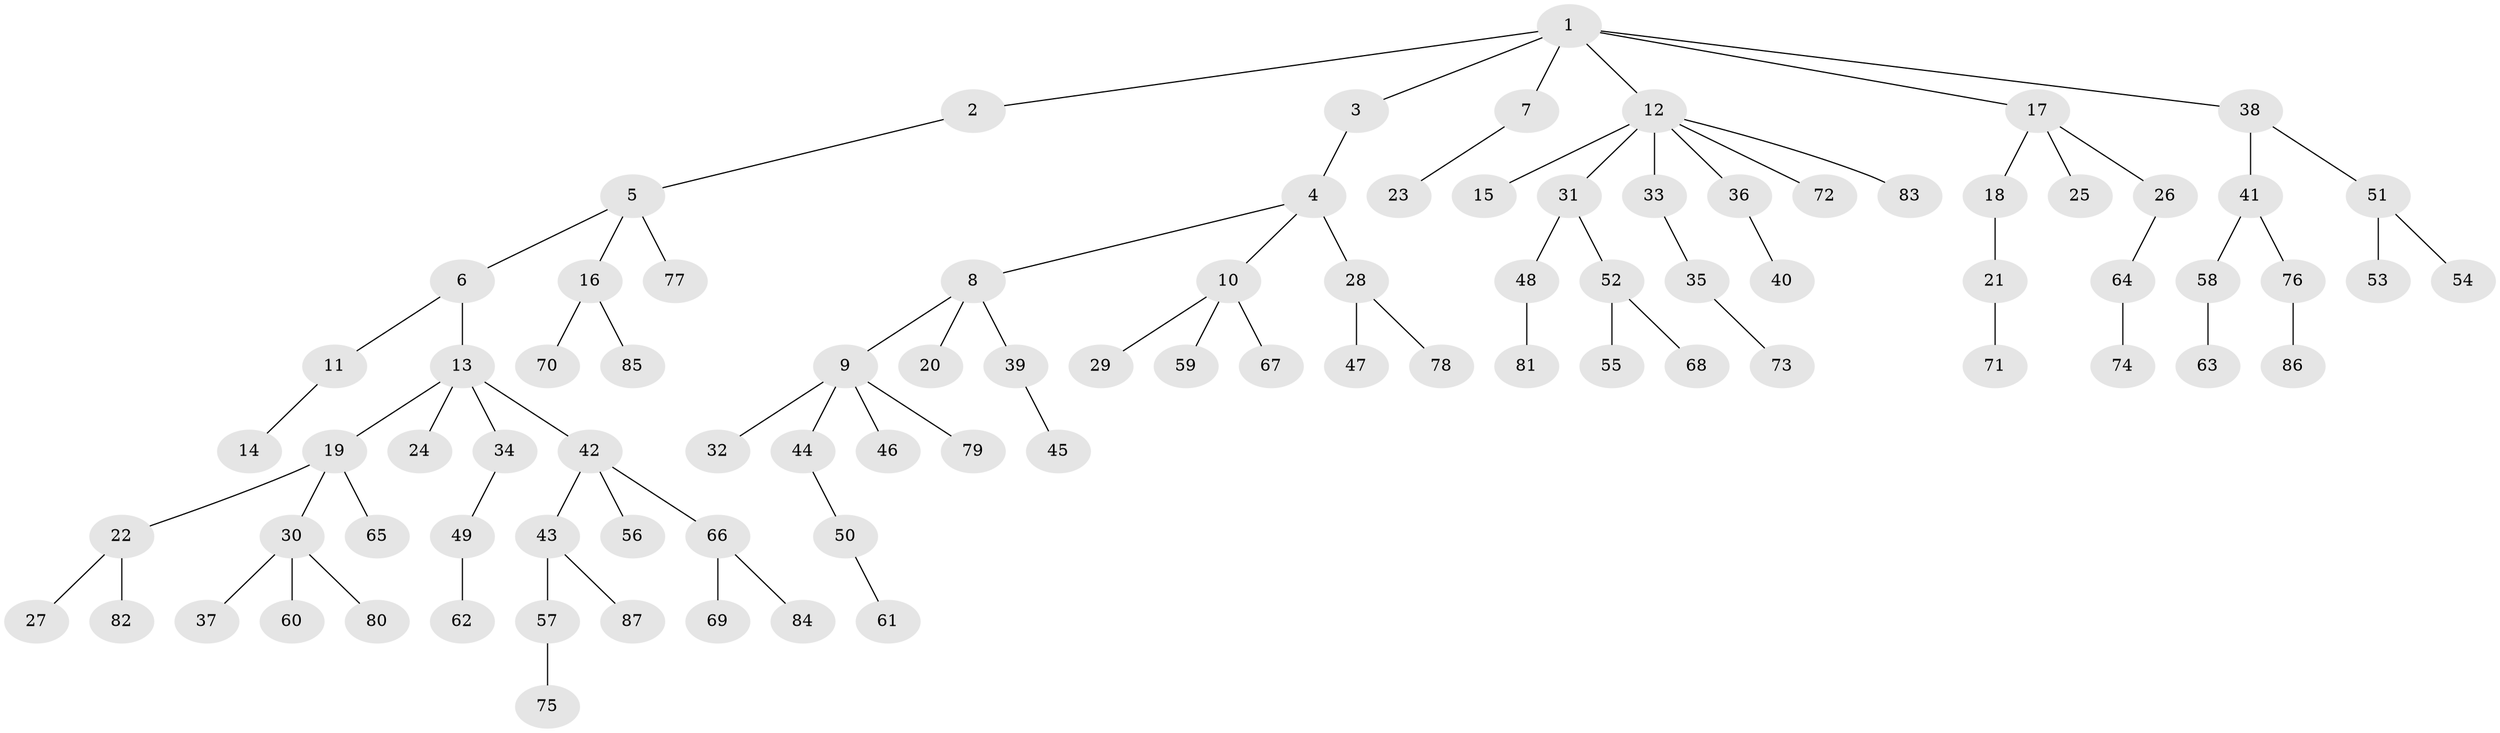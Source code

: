 // coarse degree distribution, {6: 0.02857142857142857, 3: 0.2, 4: 0.02857142857142857, 1: 0.42857142857142855, 2: 0.3142857142857143}
// Generated by graph-tools (version 1.1) at 2025/52/03/04/25 22:52:04]
// undirected, 87 vertices, 86 edges
graph export_dot {
  node [color=gray90,style=filled];
  1;
  2;
  3;
  4;
  5;
  6;
  7;
  8;
  9;
  10;
  11;
  12;
  13;
  14;
  15;
  16;
  17;
  18;
  19;
  20;
  21;
  22;
  23;
  24;
  25;
  26;
  27;
  28;
  29;
  30;
  31;
  32;
  33;
  34;
  35;
  36;
  37;
  38;
  39;
  40;
  41;
  42;
  43;
  44;
  45;
  46;
  47;
  48;
  49;
  50;
  51;
  52;
  53;
  54;
  55;
  56;
  57;
  58;
  59;
  60;
  61;
  62;
  63;
  64;
  65;
  66;
  67;
  68;
  69;
  70;
  71;
  72;
  73;
  74;
  75;
  76;
  77;
  78;
  79;
  80;
  81;
  82;
  83;
  84;
  85;
  86;
  87;
  1 -- 2;
  1 -- 3;
  1 -- 7;
  1 -- 12;
  1 -- 17;
  1 -- 38;
  2 -- 5;
  3 -- 4;
  4 -- 8;
  4 -- 10;
  4 -- 28;
  5 -- 6;
  5 -- 16;
  5 -- 77;
  6 -- 11;
  6 -- 13;
  7 -- 23;
  8 -- 9;
  8 -- 20;
  8 -- 39;
  9 -- 32;
  9 -- 44;
  9 -- 46;
  9 -- 79;
  10 -- 29;
  10 -- 59;
  10 -- 67;
  11 -- 14;
  12 -- 15;
  12 -- 31;
  12 -- 33;
  12 -- 36;
  12 -- 72;
  12 -- 83;
  13 -- 19;
  13 -- 24;
  13 -- 34;
  13 -- 42;
  16 -- 70;
  16 -- 85;
  17 -- 18;
  17 -- 25;
  17 -- 26;
  18 -- 21;
  19 -- 22;
  19 -- 30;
  19 -- 65;
  21 -- 71;
  22 -- 27;
  22 -- 82;
  26 -- 64;
  28 -- 47;
  28 -- 78;
  30 -- 37;
  30 -- 60;
  30 -- 80;
  31 -- 48;
  31 -- 52;
  33 -- 35;
  34 -- 49;
  35 -- 73;
  36 -- 40;
  38 -- 41;
  38 -- 51;
  39 -- 45;
  41 -- 58;
  41 -- 76;
  42 -- 43;
  42 -- 56;
  42 -- 66;
  43 -- 57;
  43 -- 87;
  44 -- 50;
  48 -- 81;
  49 -- 62;
  50 -- 61;
  51 -- 53;
  51 -- 54;
  52 -- 55;
  52 -- 68;
  57 -- 75;
  58 -- 63;
  64 -- 74;
  66 -- 69;
  66 -- 84;
  76 -- 86;
}
